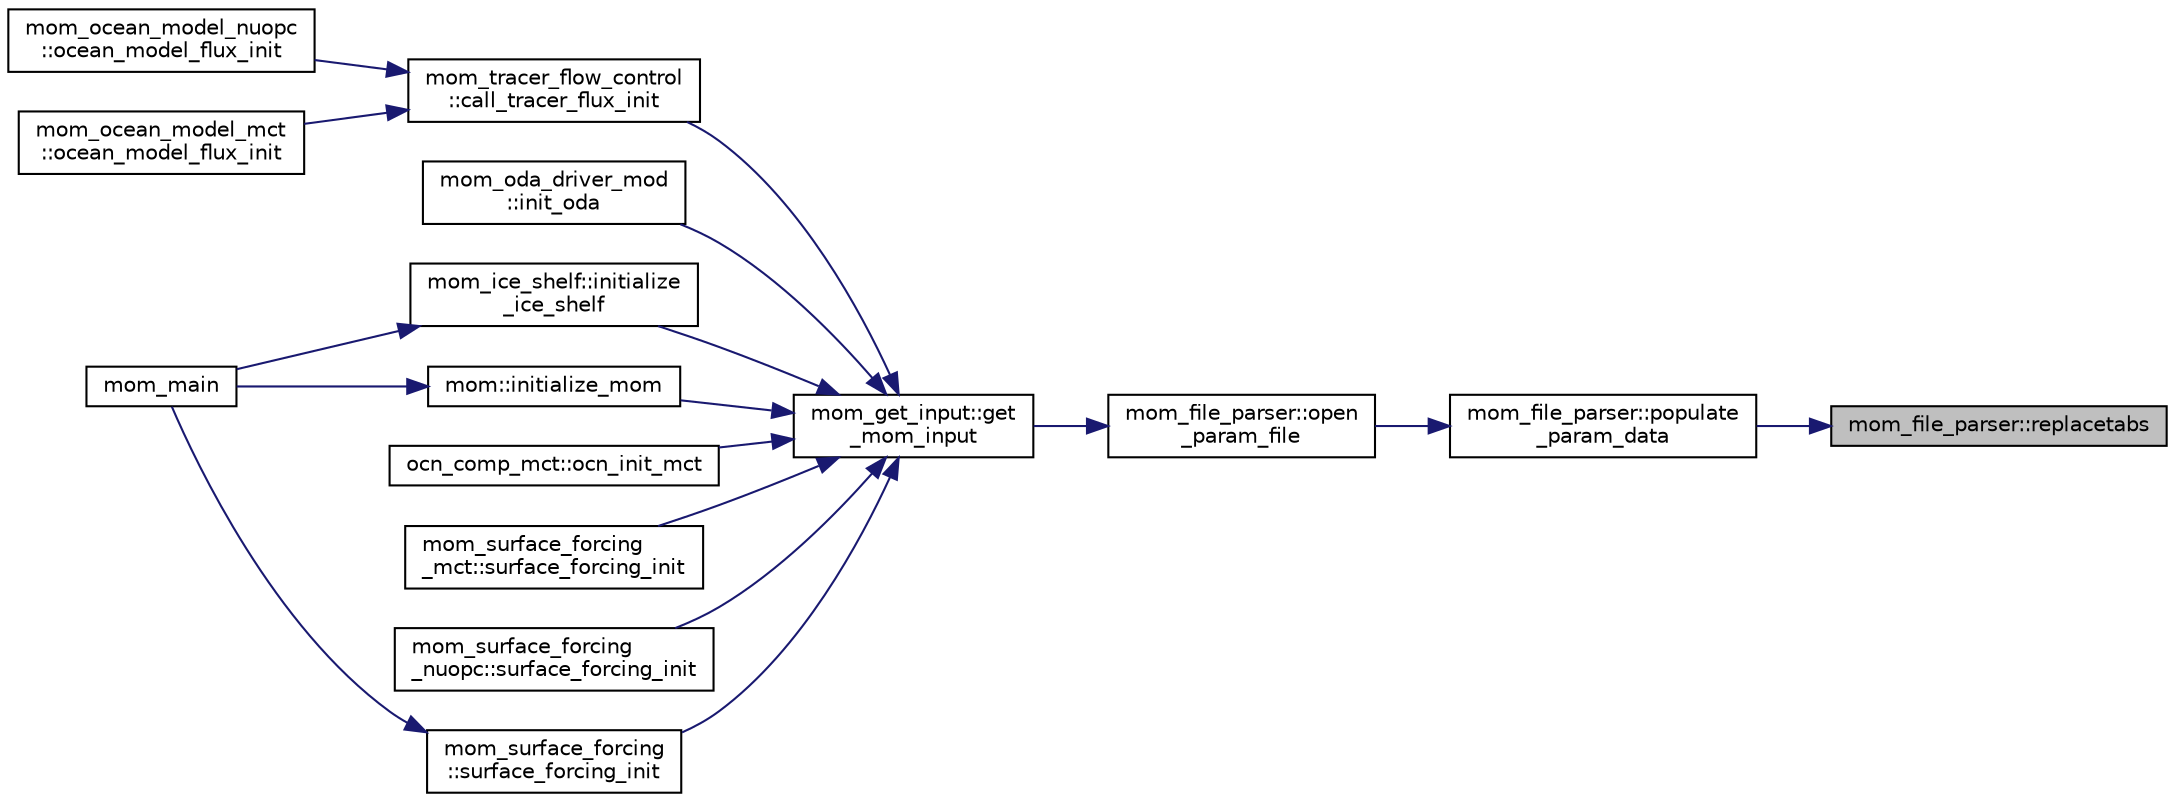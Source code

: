 digraph "mom_file_parser::replacetabs"
{
 // INTERACTIVE_SVG=YES
 // LATEX_PDF_SIZE
  edge [fontname="Helvetica",fontsize="10",labelfontname="Helvetica",labelfontsize="10"];
  node [fontname="Helvetica",fontsize="10",shape=record];
  rankdir="RL";
  Node1 [label="mom_file_parser::replacetabs",height=0.2,width=0.4,color="black", fillcolor="grey75", style="filled", fontcolor="black",tooltip="Returns a string with tabs replaced by a blank."];
  Node1 -> Node2 [dir="back",color="midnightblue",fontsize="10",style="solid",fontname="Helvetica"];
  Node2 [label="mom_file_parser::populate\l_param_data",height=0.2,width=0.4,color="black", fillcolor="white", style="filled",URL="$namespacemom__file__parser.html#a7abfd98d7f0831fc0d1f3747a68f1be9",tooltip="Read the contents of a parameter input file, and store the contents in a file_data_type after removin..."];
  Node2 -> Node3 [dir="back",color="midnightblue",fontsize="10",style="solid",fontname="Helvetica"];
  Node3 [label="mom_file_parser::open\l_param_file",height=0.2,width=0.4,color="black", fillcolor="white", style="filled",URL="$namespacemom__file__parser.html#abecae1b9386aafa17aec927af1f8c448",tooltip="Make the contents of a parameter input file availalble in a param_file_type."];
  Node3 -> Node4 [dir="back",color="midnightblue",fontsize="10",style="solid",fontname="Helvetica"];
  Node4 [label="mom_get_input::get\l_mom_input",height=0.2,width=0.4,color="black", fillcolor="white", style="filled",URL="$namespacemom__get__input.html#a46e89b56d1317f17ccb44b3fa7694731",tooltip="Get the names of the I/O directories and initialization file. Also calls the subroutine that opens ru..."];
  Node4 -> Node5 [dir="back",color="midnightblue",fontsize="10",style="solid",fontname="Helvetica"];
  Node5 [label="mom_tracer_flow_control\l::call_tracer_flux_init",height=0.2,width=0.4,color="black", fillcolor="white", style="filled",URL="$namespacemom__tracer__flow__control.html#a736899f8b0b79d0e98384abf2b084880",tooltip="This subroutine carries out a series of calls to initialize the air-sea tracer fluxes,..."];
  Node5 -> Node6 [dir="back",color="midnightblue",fontsize="10",style="solid",fontname="Helvetica"];
  Node6 [label="mom_ocean_model_nuopc\l::ocean_model_flux_init",height=0.2,width=0.4,color="black", fillcolor="white", style="filled",URL="$namespacemom__ocean__model__nuopc.html#ab8a89646dbbad4bae06c0d416f21160a",tooltip="ocean_model_flux_init is used to initialize properties of the air-sea fluxes as determined by various..."];
  Node5 -> Node7 [dir="back",color="midnightblue",fontsize="10",style="solid",fontname="Helvetica"];
  Node7 [label="mom_ocean_model_mct\l::ocean_model_flux_init",height=0.2,width=0.4,color="black", fillcolor="white", style="filled",URL="$namespacemom__ocean__model__mct.html#aa8515d789e0bf3e772b3e78d6e5754cb",tooltip="ocean_model_flux_init is used to initialize properties of the air-sea fluxes as determined by various..."];
  Node4 -> Node8 [dir="back",color="midnightblue",fontsize="10",style="solid",fontname="Helvetica"];
  Node8 [label="mom_oda_driver_mod\l::init_oda",height=0.2,width=0.4,color="black", fillcolor="white", style="filled",URL="$namespacemom__oda__driver__mod.html#aaaf67b8d0e0db3ba3dfe09e24d2b8b24",tooltip="initialize First_guess (prior) and Analysis grid information for all ensemble members"];
  Node4 -> Node9 [dir="back",color="midnightblue",fontsize="10",style="solid",fontname="Helvetica"];
  Node9 [label="mom_ice_shelf::initialize\l_ice_shelf",height=0.2,width=0.4,color="black", fillcolor="white", style="filled",URL="$namespacemom__ice__shelf.html#a5990f9918493ff4984245eac74e5f4d9",tooltip="Initializes shelf model data, parameters and diagnostics."];
  Node9 -> Node10 [dir="back",color="midnightblue",fontsize="10",style="solid",fontname="Helvetica"];
  Node10 [label="mom_main",height=0.2,width=0.4,color="black", fillcolor="white", style="filled",URL="$MOM__driver_8F90.html#a08fffeb2d8e8acbf9ed4609be6d258c6",tooltip=" "];
  Node4 -> Node11 [dir="back",color="midnightblue",fontsize="10",style="solid",fontname="Helvetica"];
  Node11 [label="mom::initialize_mom",height=0.2,width=0.4,color="black", fillcolor="white", style="filled",URL="$namespacemom.html#a96708b16215666edbfa5b46228f3a200",tooltip="Initialize MOM, including memory allocation, setting up parameters and diagnostics,..."];
  Node11 -> Node10 [dir="back",color="midnightblue",fontsize="10",style="solid",fontname="Helvetica"];
  Node4 -> Node12 [dir="back",color="midnightblue",fontsize="10",style="solid",fontname="Helvetica"];
  Node12 [label="ocn_comp_mct::ocn_init_mct",height=0.2,width=0.4,color="black", fillcolor="white", style="filled",URL="$namespaceocn__comp__mct.html#adfe794cbbae40df4bdb9fcec95d4ff9c",tooltip="This subroutine initializes MOM6."];
  Node4 -> Node13 [dir="back",color="midnightblue",fontsize="10",style="solid",fontname="Helvetica"];
  Node13 [label="mom_surface_forcing\l_mct::surface_forcing_init",height=0.2,width=0.4,color="black", fillcolor="white", style="filled",URL="$namespacemom__surface__forcing__mct.html#a9b444c1127c12220af99c66f7d38460d",tooltip="Initialize the surface forcing, including setting parameters and allocating permanent memory."];
  Node4 -> Node14 [dir="back",color="midnightblue",fontsize="10",style="solid",fontname="Helvetica"];
  Node14 [label="mom_surface_forcing\l_nuopc::surface_forcing_init",height=0.2,width=0.4,color="black", fillcolor="white", style="filled",URL="$namespacemom__surface__forcing__nuopc.html#a06657bd6f01be304accc1f2e964fefa1",tooltip="Initialize the surface forcing, including setting parameters and allocating permanent memory."];
  Node4 -> Node15 [dir="back",color="midnightblue",fontsize="10",style="solid",fontname="Helvetica"];
  Node15 [label="mom_surface_forcing\l::surface_forcing_init",height=0.2,width=0.4,color="black", fillcolor="white", style="filled",URL="$namespacemom__surface__forcing.html#a791cb2bd2daa4fd3f036b121995bfb6c",tooltip="Initialize the surface forcing module."];
  Node15 -> Node10 [dir="back",color="midnightblue",fontsize="10",style="solid",fontname="Helvetica"];
}
